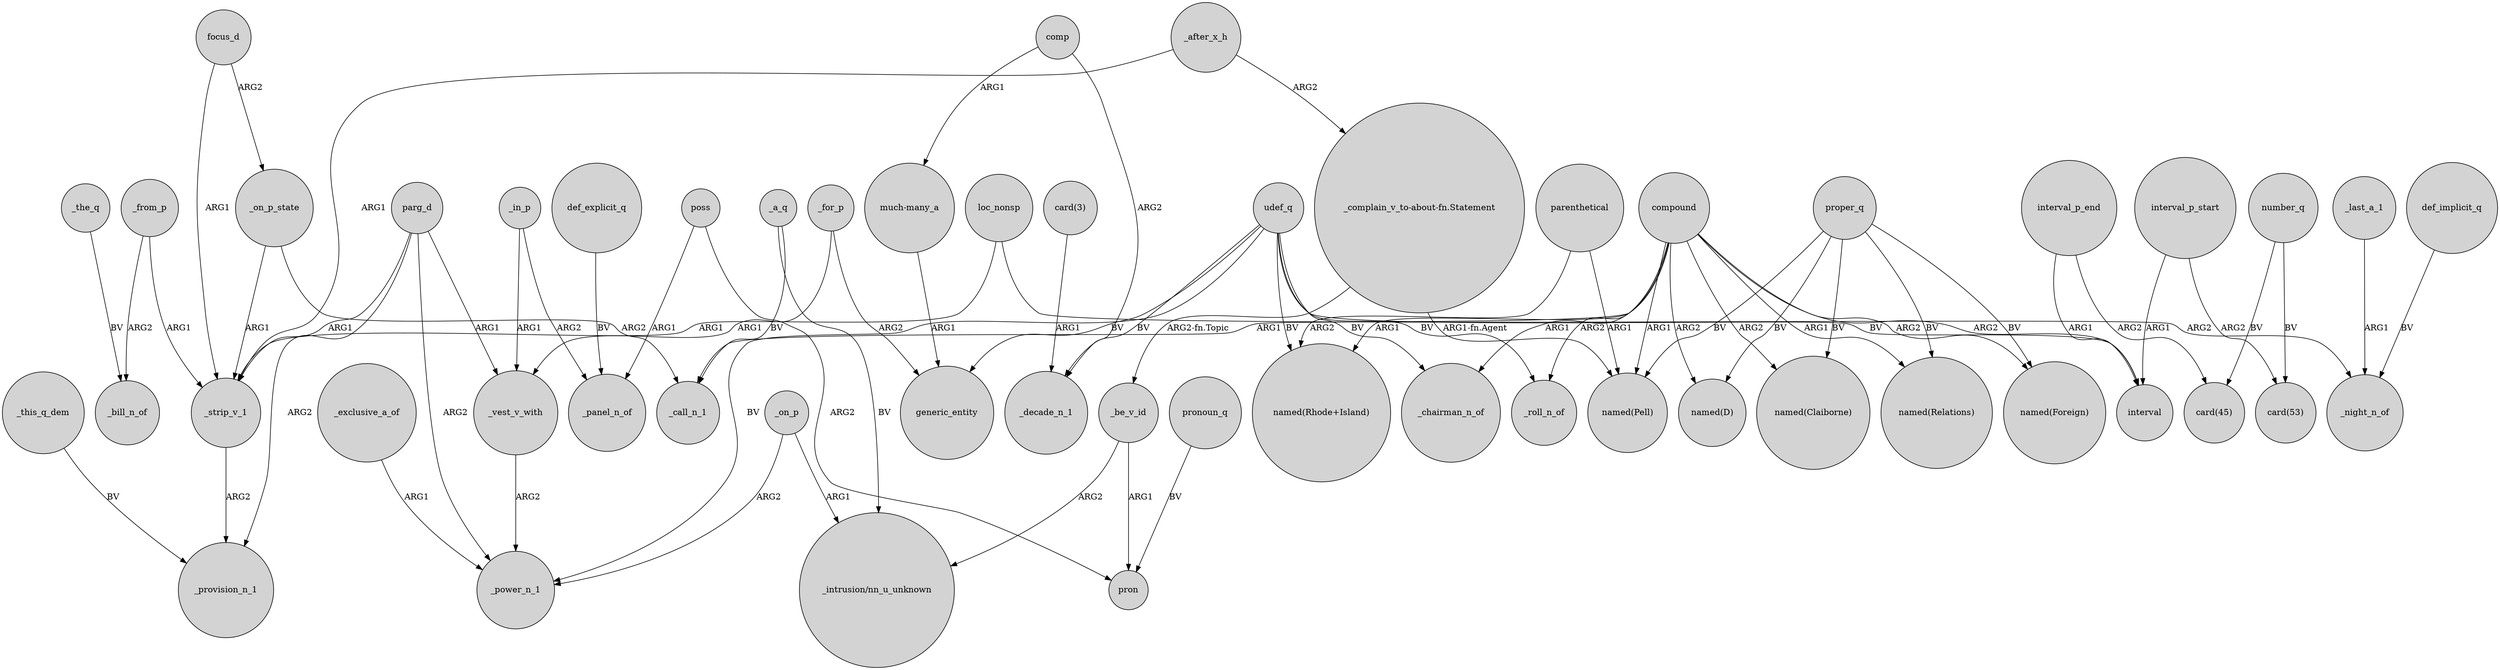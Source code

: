 digraph {
	node [shape=circle style=filled]
	_from_p -> _strip_v_1 [label=ARG1]
	_the_q -> _bill_n_of [label=BV]
	def_explicit_q -> _panel_n_of [label=BV]
	def_implicit_q -> _night_n_of [label=BV]
	compound -> "named(Foreign)" [label=ARG2]
	_on_p_state -> _call_n_1 [label=ARG2]
	udef_q -> generic_entity [label=BV]
	compound -> _chairman_n_of [label=ARG1]
	interval_p_end -> "card(45)" [label=ARG2]
	proper_q -> "named(Foreign)" [label=BV]
	_in_p -> _vest_v_with [label=ARG1]
	poss -> pron [label=ARG2]
	focus_d -> _on_p_state [label=ARG2]
	udef_q -> "named(Rhode+Island)" [label=BV]
	"much-many_a" -> generic_entity [label=ARG1]
	_on_p -> _power_n_1 [label=ARG2]
	_for_p -> generic_entity [label=ARG2]
	loc_nonsp -> _strip_v_1 [label=ARG1]
	proper_q -> "named(Pell)" [label=BV]
	proper_q -> "named(Claiborne)" [label=BV]
	compound -> "named(Pell)" [label=ARG1]
	_be_v_id -> "_intrusion/nn_u_unknown" [label=ARG2]
	_after_x_h -> _strip_v_1 [label=ARG1]
	_a_q -> "_intrusion/nn_u_unknown" [label=BV]
	parenthetical -> "named(Pell)" [label=ARG1]
	_vest_v_with -> _power_n_1 [label=ARG2]
	number_q -> "card(53)" [label=BV]
	_in_p -> _panel_n_of [label=ARG2]
	udef_q -> _decade_n_1 [label=BV]
	_be_v_id -> pron [label=ARG1]
	udef_q -> _chairman_n_of [label=BV]
	"_complain_v_to-about-fn.Statement" -> _be_v_id [label="ARG2-fn.Topic"]
	comp -> _decade_n_1 [label=ARG2]
	interval_p_start -> "card(53)" [label=ARG2]
	parg_d -> _provision_n_1 [label=ARG2]
	parg_d -> _strip_v_1 [label=ARG1]
	_a_q -> _call_n_1 [label=BV]
	pronoun_q -> pron [label=BV]
	_exclusive_a_of -> _power_n_1 [label=ARG1]
	interval_p_start -> interval [label=ARG1]
	_on_p_state -> _strip_v_1 [label=ARG1]
	comp -> "much-many_a" [label=ARG1]
	compound -> interval [label=ARG2]
	_this_q_dem -> _provision_n_1 [label=BV]
	compound -> "named(Relations)" [label=ARG1]
	parg_d -> _vest_v_with [label=ARG1]
	_on_p -> "_intrusion/nn_u_unknown" [label=ARG1]
	udef_q -> _roll_n_of [label=BV]
	compound -> "named(D)" [label=ARG2]
	"_complain_v_to-about-fn.Statement" -> "named(Pell)" [label="ARG1-fn.Agent"]
	_strip_v_1 -> _provision_n_1 [label=ARG2]
	poss -> _panel_n_of [label=ARG1]
	_after_x_h -> "_complain_v_to-about-fn.Statement" [label=ARG2]
	parenthetical -> "named(Rhode+Island)" [label=ARG2]
	proper_q -> "named(D)" [label=BV]
	number_q -> "card(45)" [label=BV]
	interval_p_end -> interval [label=ARG1]
	compound -> _roll_n_of [label=ARG2]
	_from_p -> _bill_n_of [label=ARG2]
	loc_nonsp -> _night_n_of [label=ARG2]
	proper_q -> "named(Relations)" [label=BV]
	"card(3)" -> _decade_n_1 [label=ARG1]
	compound -> _call_n_1 [label=ARG1]
	_for_p -> _vest_v_with [label=ARG1]
	focus_d -> _strip_v_1 [label=ARG1]
	compound -> "named(Claiborne)" [label=ARG2]
	udef_q -> _power_n_1 [label=BV]
	compound -> "named(Rhode+Island)" [label=ARG1]
	udef_q -> interval [label=BV]
	parg_d -> _power_n_1 [label=ARG2]
	_last_a_1 -> _night_n_of [label=ARG1]
}
